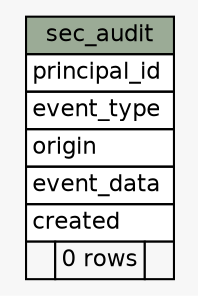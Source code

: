 // dot 2.36.0 on Mac OS X 10.9.2
// SchemaSpy rev 590
digraph "sec_audit" {
  graph [
    rankdir="RL"
    bgcolor="#f7f7f7"
    nodesep="0.18"
    ranksep="0.46"
    fontname="Helvetica"
    fontsize="11"
  ];
  node [
    fontname="Helvetica"
    fontsize="11"
    shape="plaintext"
  ];
  edge [
    arrowsize="0.8"
  ];
  "sec_audit" [
    label=<
    <TABLE BORDER="0" CELLBORDER="1" CELLSPACING="0" BGCOLOR="#ffffff">
      <TR><TD COLSPAN="3" BGCOLOR="#9bab96" ALIGN="CENTER">sec_audit</TD></TR>
      <TR><TD PORT="principal_id" COLSPAN="3" ALIGN="LEFT">principal_id</TD></TR>
      <TR><TD PORT="event_type" COLSPAN="3" ALIGN="LEFT">event_type</TD></TR>
      <TR><TD PORT="origin" COLSPAN="3" ALIGN="LEFT">origin</TD></TR>
      <TR><TD PORT="event_data" COLSPAN="3" ALIGN="LEFT">event_data</TD></TR>
      <TR><TD PORT="created" COLSPAN="3" ALIGN="LEFT">created</TD></TR>
      <TR><TD ALIGN="LEFT" BGCOLOR="#f7f7f7">  </TD><TD ALIGN="RIGHT" BGCOLOR="#f7f7f7">0 rows</TD><TD ALIGN="RIGHT" BGCOLOR="#f7f7f7">  </TD></TR>
    </TABLE>>
    URL="tables/sec_audit.html"
    tooltip="sec_audit"
  ];
}
